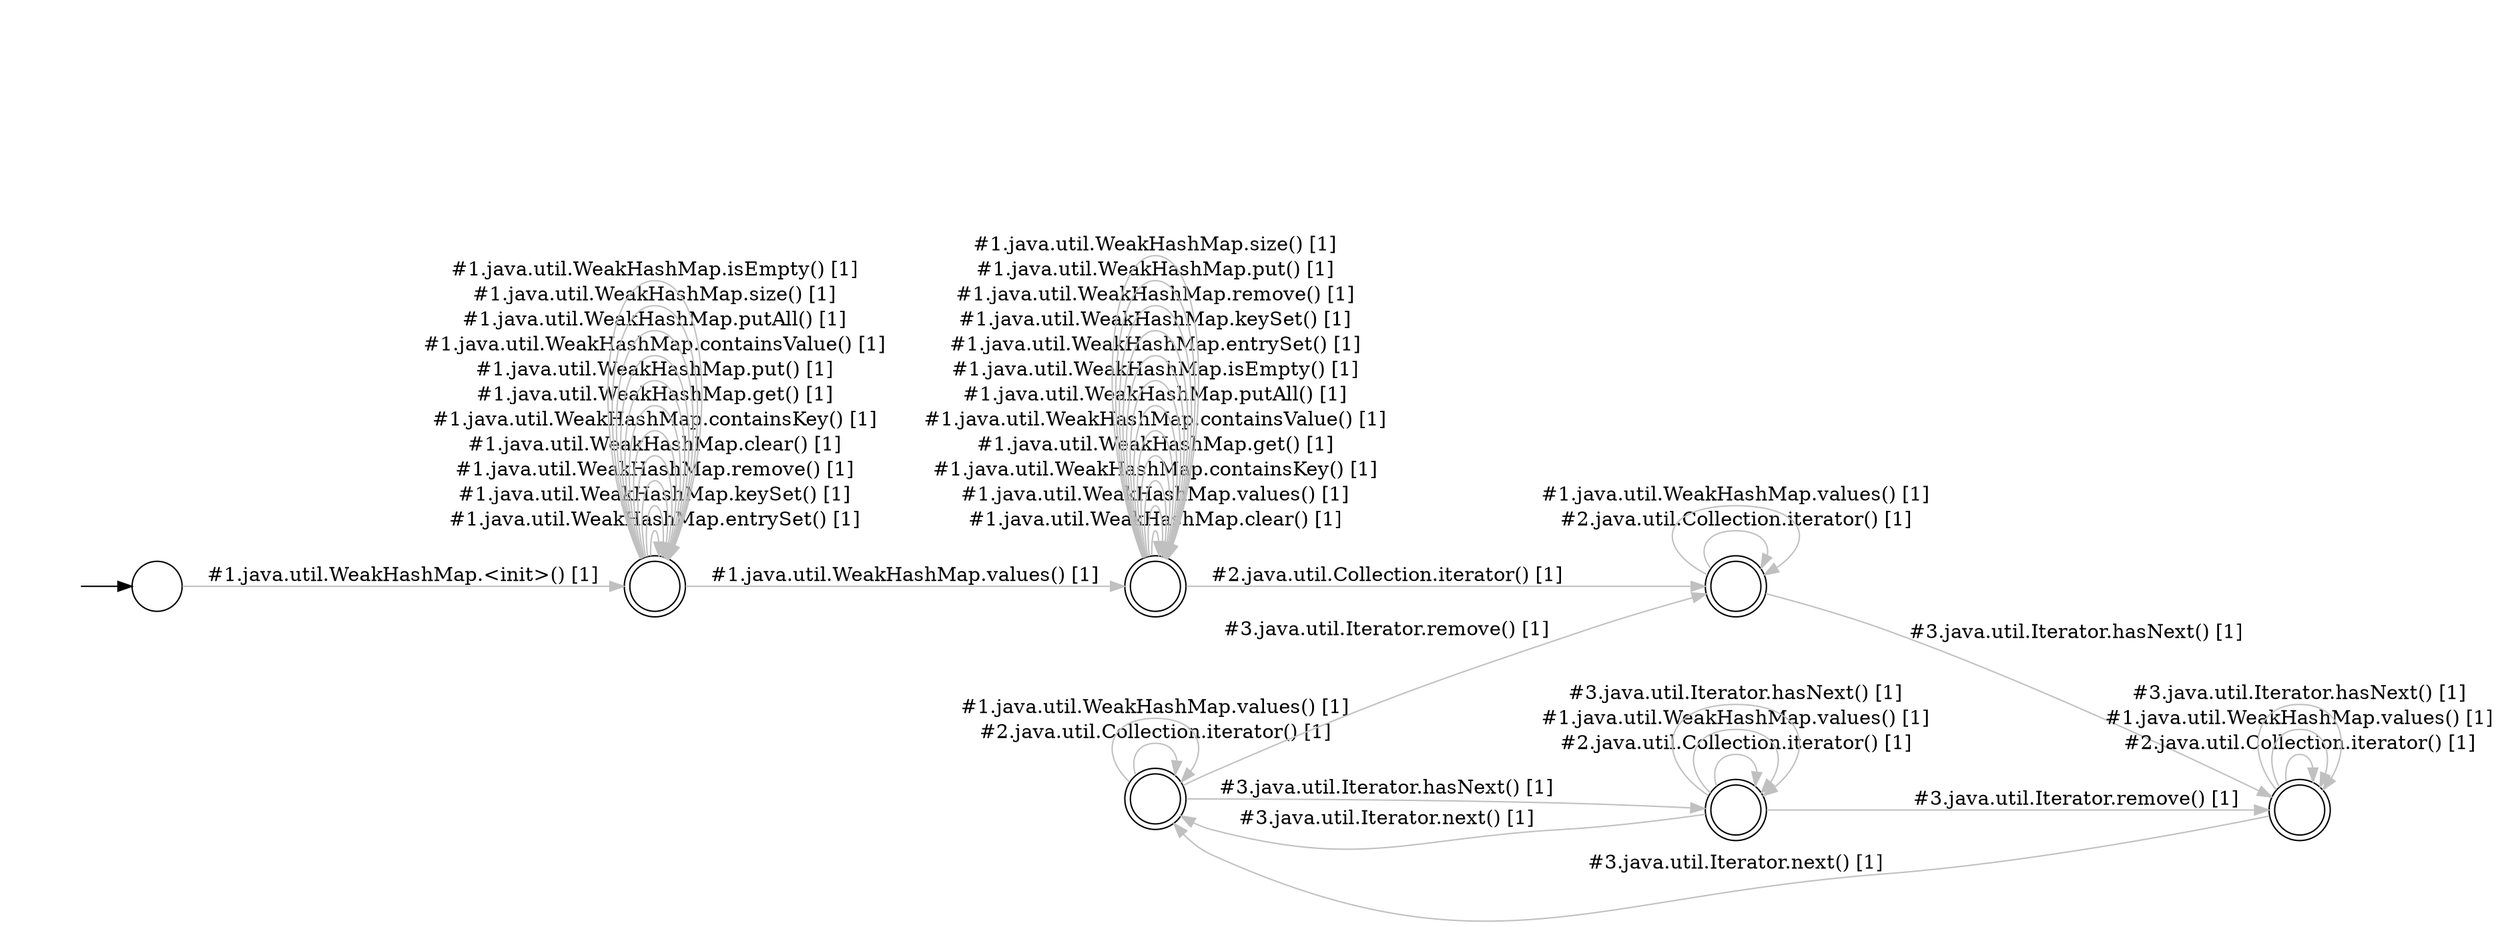 digraph Automaton {
  rankdir = LR;
  0 [shape=doublecircle,label=""];
  0 -> 2 [label="#3.java.util.Iterator.remove() [1]",style="setlinewidth(1)",color=gray]
  0 -> 0 [label="#2.java.util.Collection.iterator() [1]",style="setlinewidth(1)",color=gray]
  0 -> 0 [label="#1.java.util.WeakHashMap.values() [1]",style="setlinewidth(1)",color=gray]
  0 -> 4 [label="#3.java.util.Iterator.hasNext() [1]",style="setlinewidth(1)",color=gray]
  1 [shape=doublecircle,label=""];
  1 -> 1 [label="#2.java.util.Collection.iterator() [1]",style="setlinewidth(1)",color=gray]
  1 -> 1 [label="#1.java.util.WeakHashMap.values() [1]",style="setlinewidth(1)",color=gray]
  1 -> 1 [label="#3.java.util.Iterator.hasNext() [1]",style="setlinewidth(1)",color=gray]
  1 -> 0 [label="#3.java.util.Iterator.next() [1]",style="setlinewidth(1)",color=gray]
  2 [shape=doublecircle,label=""];
  2 -> 2 [label="#2.java.util.Collection.iterator() [1]",style="setlinewidth(1)",color=gray]
  2 -> 2 [label="#1.java.util.WeakHashMap.values() [1]",style="setlinewidth(1)",color=gray]
  2 -> 1 [label="#3.java.util.Iterator.hasNext() [1]",style="setlinewidth(1)",color=gray]
  3 [shape=doublecircle,label=""];
  3 -> 3 [label="#1.java.util.WeakHashMap.entrySet() [1]",style="setlinewidth(1)",color=gray]
  3 -> 3 [label="#1.java.util.WeakHashMap.keySet() [1]",style="setlinewidth(1)",color=gray]
  3 -> 3 [label="#1.java.util.WeakHashMap.remove() [1]",style="setlinewidth(1)",color=gray]
  3 -> 3 [label="#1.java.util.WeakHashMap.clear() [1]",style="setlinewidth(1)",color=gray]
  3 -> 6 [label="#1.java.util.WeakHashMap.values() [1]",style="setlinewidth(1)",color=gray]
  3 -> 3 [label="#1.java.util.WeakHashMap.containsKey() [1]",style="setlinewidth(1)",color=gray]
  3 -> 3 [label="#1.java.util.WeakHashMap.get() [1]",style="setlinewidth(1)",color=gray]
  3 -> 3 [label="#1.java.util.WeakHashMap.put() [1]",style="setlinewidth(1)",color=gray]
  3 -> 3 [label="#1.java.util.WeakHashMap.containsValue() [1]",style="setlinewidth(1)",color=gray]
  3 -> 3 [label="#1.java.util.WeakHashMap.putAll() [1]",style="setlinewidth(1)",color=gray]
  3 -> 3 [label="#1.java.util.WeakHashMap.size() [1]",style="setlinewidth(1)",color=gray]
  3 -> 3 [label="#1.java.util.WeakHashMap.isEmpty() [1]",style="setlinewidth(1)",color=gray]
  4 [shape=doublecircle,label=""];
  4 -> 1 [label="#3.java.util.Iterator.remove() [1]",style="setlinewidth(1)",color=gray]
  4 -> 4 [label="#2.java.util.Collection.iterator() [1]",style="setlinewidth(1)",color=gray]
  4 -> 4 [label="#1.java.util.WeakHashMap.values() [1]",style="setlinewidth(1)",color=gray]
  4 -> 4 [label="#3.java.util.Iterator.hasNext() [1]",style="setlinewidth(1)",color=gray]
  4 -> 0 [label="#3.java.util.Iterator.next() [1]",style="setlinewidth(1)",color=gray]
  5 [shape=circle,label=""];
  initial [shape=plaintext,label=""];
  initial -> 5
  5 -> 3 [label="#1.java.util.WeakHashMap.<init>() [1]",style="setlinewidth(1)",color=gray]
  6 [shape=doublecircle,label=""];
  6 -> 6 [label="#1.java.util.WeakHashMap.clear() [1]",style="setlinewidth(1)",color=gray]
  6 -> 6 [label="#1.java.util.WeakHashMap.values() [1]",style="setlinewidth(1)",color=gray]
  6 -> 6 [label="#1.java.util.WeakHashMap.containsKey() [1]",style="setlinewidth(1)",color=gray]
  6 -> 6 [label="#1.java.util.WeakHashMap.get() [1]",style="setlinewidth(1)",color=gray]
  6 -> 6 [label="#1.java.util.WeakHashMap.containsValue() [1]",style="setlinewidth(1)",color=gray]
  6 -> 6 [label="#1.java.util.WeakHashMap.putAll() [1]",style="setlinewidth(1)",color=gray]
  6 -> 6 [label="#1.java.util.WeakHashMap.isEmpty() [1]",style="setlinewidth(1)",color=gray]
  6 -> 6 [label="#1.java.util.WeakHashMap.entrySet() [1]",style="setlinewidth(1)",color=gray]
  6 -> 6 [label="#1.java.util.WeakHashMap.keySet() [1]",style="setlinewidth(1)",color=gray]
  6 -> 6 [label="#1.java.util.WeakHashMap.remove() [1]",style="setlinewidth(1)",color=gray]
  6 -> 2 [label="#2.java.util.Collection.iterator() [1]",style="setlinewidth(1)",color=gray]
  6 -> 6 [label="#1.java.util.WeakHashMap.put() [1]",style="setlinewidth(1)",color=gray]
  6 -> 6 [label="#1.java.util.WeakHashMap.size() [1]",style="setlinewidth(1)",color=gray]
}
